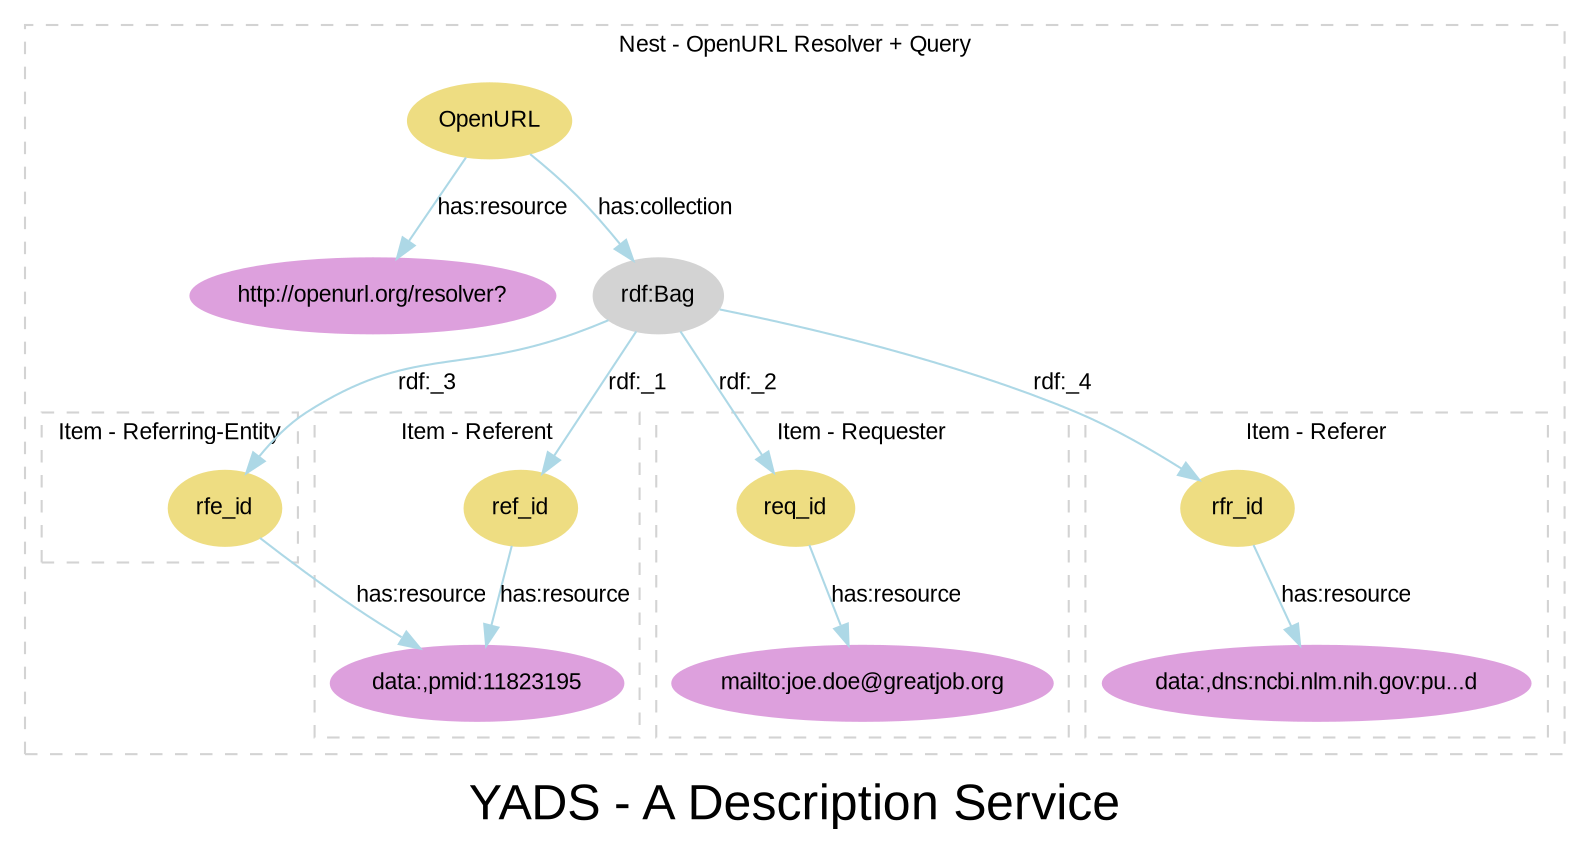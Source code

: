 
digraph yads { 

graph [
  fontname=arial, fontsize=24
  label="YADS - A Description Service"
];
node [
  fontname=arial, fontsize=11, fontcolor=black,
  style=filled, color=cornflowerblue,
];
edge [
  fontname=arial, fontsize=11, fontcolor=black,
  style=filled, color=lightblue,
];
rankdir=TB;

subgraph cluster_1 {

  style=dashed; color=lightgrey;
  fontname=arial; fontsize=11;
  fontcolor="black"; label="Nest - OpenURL Resolver + Query";

  ":_1" [label="OpenURL", color=lightgoldenrod];
  ":_1" -> "http://openurl.org/resolver?" [label="has:resource", URL="http://www2.elsevier.co.uk/~tony/1014/yads-schema-2002-04-03#resource"];
  ":_1" -> ":_2" [label="has:collection", URL="http://www2.elsevier.co.uk/~tony/1014/yads-schema-2002-04-03#collection"];
  ":_2" [label="rdf:Bag", color=lightgrey];

  "http://openurl.org/resolver?" [color=plum, URL="http://openurl.org/resolver?"];
  ":_2" [label="rdf:Bag", color=lightgrey, URL="http://www.w3.org/1999/02/22-rdf-syntax-ns#Bag"];
  ":_2" -> ":_3" [label="rdf:_1", URL="http://www.w3.org/1999/02/22-rdf-syntax-ns#_1"];
":_3" [label="isa:Item"]
  ":_2" -> ":_4" [label="rdf:_2", URL="http://www.w3.org/1999/02/22-rdf-syntax-ns#_2"];
":_4" [label="isa:Item"]
  ":_2" -> ":_5" [label="rdf:_3", URL="http://www.w3.org/1999/02/22-rdf-syntax-ns#_3"];
":_5" [label="isa:Item"]
  ":_2" -> ":_6" [label="rdf:_4", URL="http://www.w3.org/1999/02/22-rdf-syntax-ns#_4"];
":_6" [label="isa:Item"]

subgraph cluster_3 {

  style=dashed; color=lightgrey;
  fontname=arial; fontsize=11;
  fontcolor="black"; label="Item - Referent";

  ":_3" [label="ref_id", color=lightgoldenrod];
  ":_3" -> "data:,pmid:11823195" [label="has:resource", URL="http://www2.elsevier.co.uk/~tony/1014/yads-schema-2002-04-03#resource"];

  "data:,pmid:11823195" [color=plum, URL="data:,pmid:11823195"];
}

subgraph cluster_4 {

  style=dashed; color=lightgrey;
  fontname=arial; fontsize=11;
  fontcolor="black"; label="Item - Requester";

  ":_4" [label="req_id", color=lightgoldenrod];
  ":_4" -> "mailto:joe.doe@greatjob.org" [label="has:resource", URL="http://www2.elsevier.co.uk/~tony/1014/yads-schema-2002-04-03#resource"];

  "mailto:joe.doe@greatjob.org" [color=plum, URL="mailto:joe.doe@greatjob.org"];
}

subgraph cluster_5 {

  style=dashed; color=lightgrey;
  fontname=arial; fontsize=11;
  fontcolor="black"; label="Item - Referring-Entity";

  ":_5" [label="rfe_id", color=lightgoldenrod];
  ":_5" -> "data:,pmid:11823195" [label="has:resource", URL="http://www2.elsevier.co.uk/~tony/1014/yads-schema-2002-04-03#resource"];

  "data:,pmid:11823195" [color=plum, URL="data:,pmid:11823195"];
}

subgraph cluster_6 {

  style=dashed; color=lightgrey;
  fontname=arial; fontsize=11;
  fontcolor="black"; label="Item - Referer";

  ":_6" [label="rfr_id", color=lightgoldenrod];
  ":_6" -> "data:,dns:ncbi.nlm.nih.gov:pu...d" [label="has:resource", URL="http://www2.elsevier.co.uk/~tony/1014/yads-schema-2002-04-03#resource"];

  "data:,dns:ncbi.nlm.nih.gov:pu...d" [color=plum, URL="data:,dns:ncbi.nlm.nih.gov:pubmed"];
}

}

}
